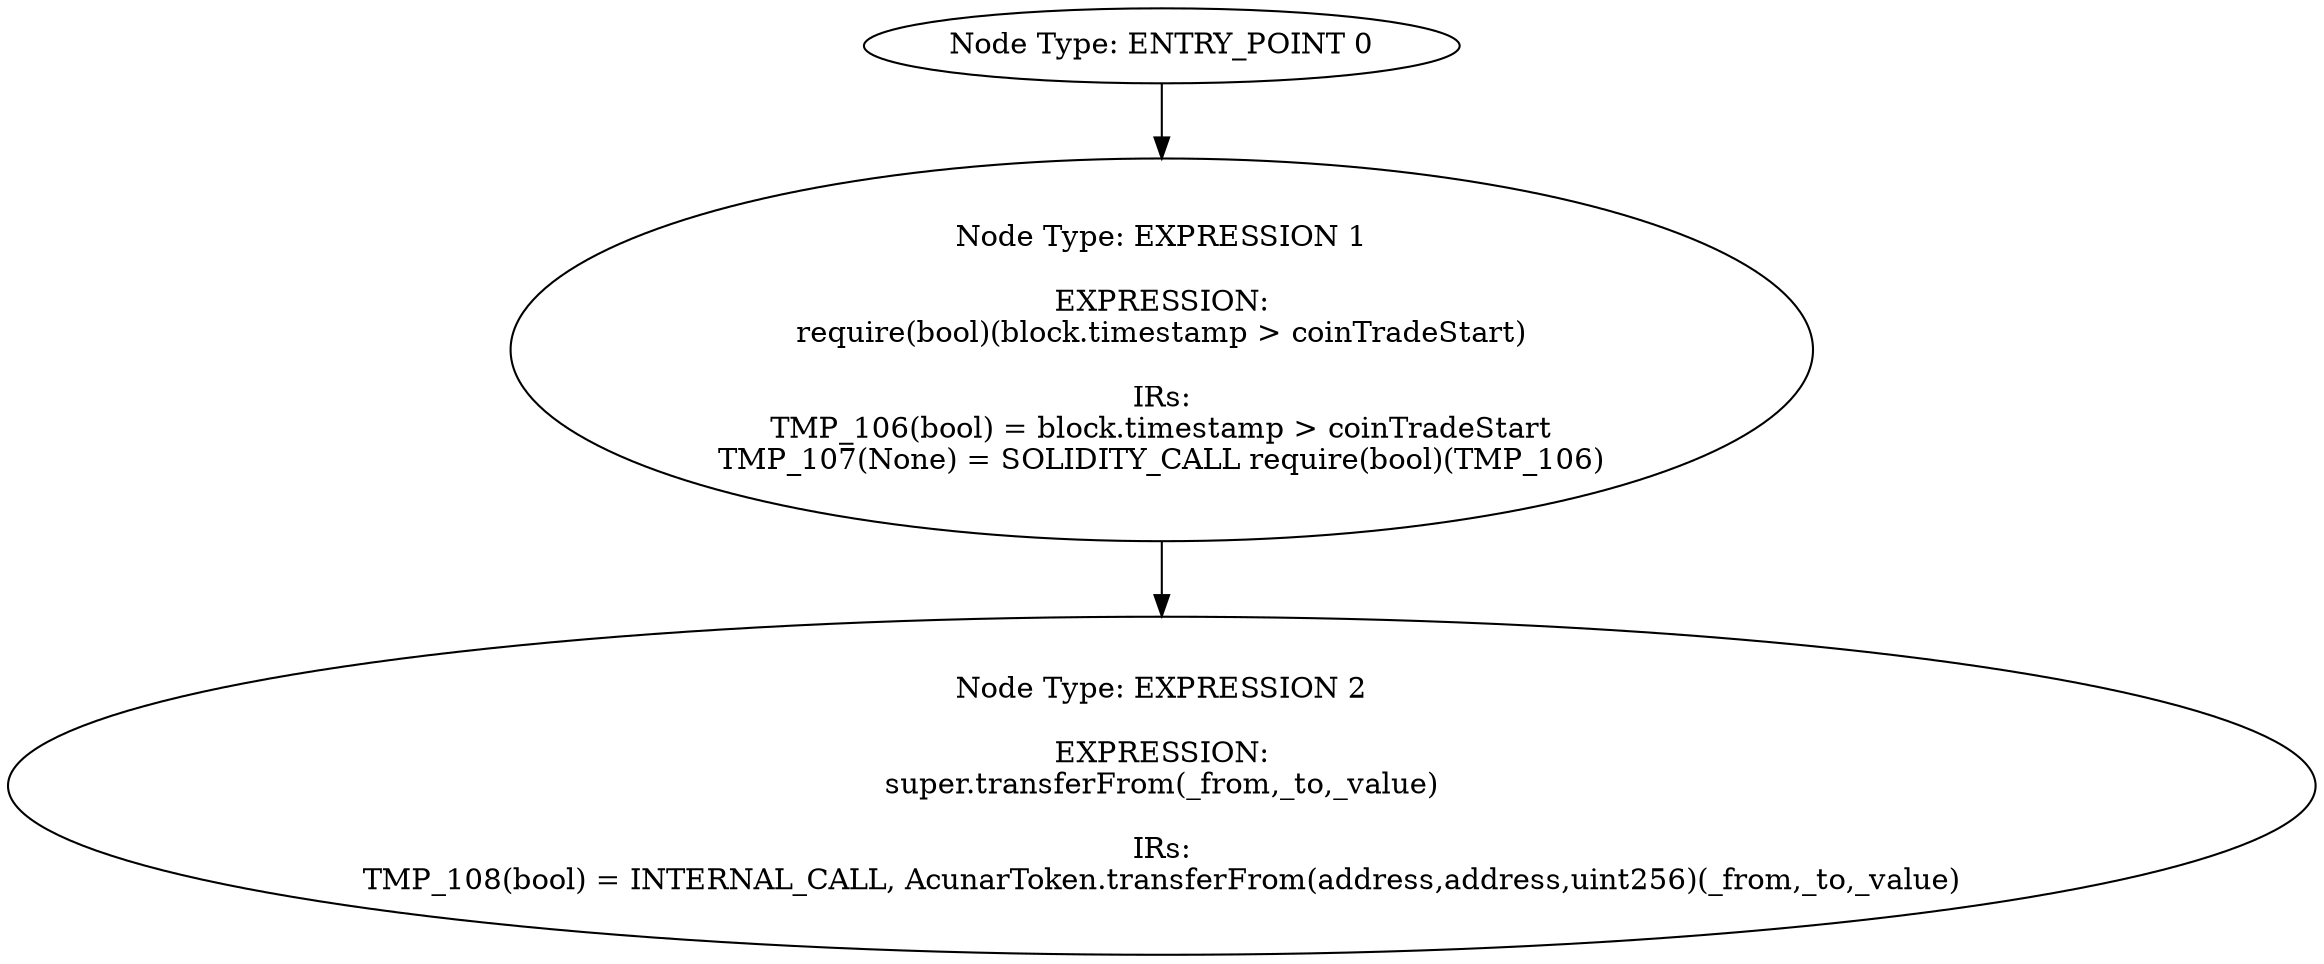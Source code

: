 digraph{
0[label="Node Type: ENTRY_POINT 0
"];
0->1;
1[label="Node Type: EXPRESSION 1

EXPRESSION:
require(bool)(block.timestamp > coinTradeStart)

IRs:
TMP_106(bool) = block.timestamp > coinTradeStart
TMP_107(None) = SOLIDITY_CALL require(bool)(TMP_106)"];
1->2;
2[label="Node Type: EXPRESSION 2

EXPRESSION:
super.transferFrom(_from,_to,_value)

IRs:
TMP_108(bool) = INTERNAL_CALL, AcunarToken.transferFrom(address,address,uint256)(_from,_to,_value)"];
}
